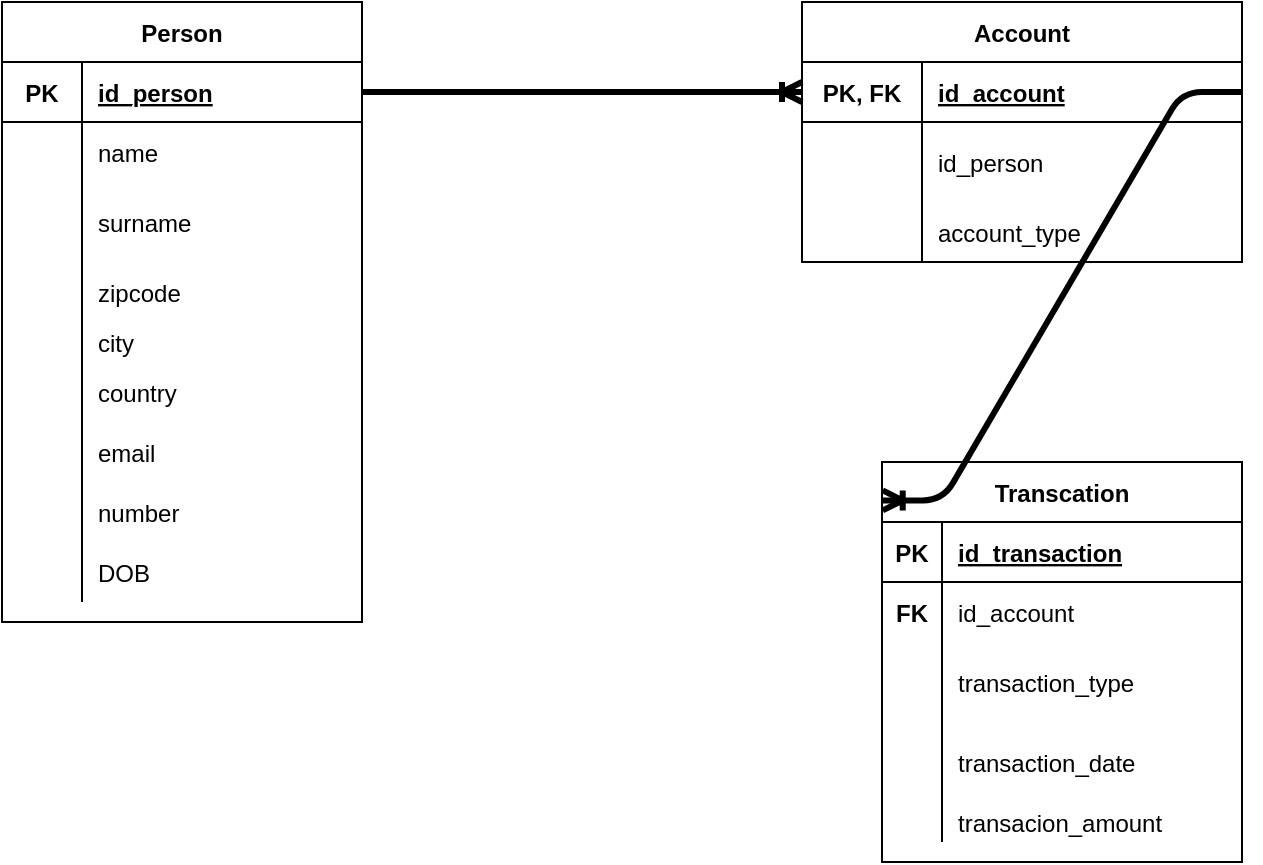 <mxfile version="13.3.0" type="github"><diagram id="WmAcEt03KC9LJKAvqVj6" name="Page-1"><mxGraphModel dx="1253" dy="473" grid="1" gridSize="10" guides="1" tooltips="1" connect="1" arrows="1" fold="1" page="1" pageScale="1" pageWidth="850" pageHeight="1100" math="0" shadow="0"><root><mxCell id="0"/><mxCell id="1" parent="0"/><mxCell id="h3vHnERRa5VFJgBqfxTo-1" value="Person" style="shape=table;startSize=30;container=1;collapsible=1;childLayout=tableLayout;fixedRows=1;rowLines=0;fontStyle=1;align=center;resizeLast=1;" parent="1" vertex="1"><mxGeometry x="140" y="50" width="180" height="310" as="geometry"/></mxCell><mxCell id="h3vHnERRa5VFJgBqfxTo-2" value="" style="shape=partialRectangle;collapsible=0;dropTarget=0;pointerEvents=0;fillColor=none;top=0;left=0;bottom=1;right=0;points=[[0,0.5],[1,0.5]];portConstraint=eastwest;" parent="h3vHnERRa5VFJgBqfxTo-1" vertex="1"><mxGeometry y="30" width="180" height="30" as="geometry"/></mxCell><mxCell id="h3vHnERRa5VFJgBqfxTo-3" value="PK" style="shape=partialRectangle;connectable=0;fillColor=none;top=0;left=0;bottom=0;right=0;fontStyle=1;overflow=hidden;" parent="h3vHnERRa5VFJgBqfxTo-2" vertex="1"><mxGeometry width="40" height="30" as="geometry"/></mxCell><mxCell id="h3vHnERRa5VFJgBqfxTo-4" value="id_person" style="shape=partialRectangle;connectable=0;fillColor=none;top=0;left=0;bottom=0;right=0;align=left;spacingLeft=6;fontStyle=5;overflow=hidden;" parent="h3vHnERRa5VFJgBqfxTo-2" vertex="1"><mxGeometry x="40" width="140" height="30" as="geometry"/></mxCell><mxCell id="h3vHnERRa5VFJgBqfxTo-5" value="" style="shape=partialRectangle;collapsible=0;dropTarget=0;pointerEvents=0;fillColor=none;top=0;left=0;bottom=0;right=0;points=[[0,0.5],[1,0.5]];portConstraint=eastwest;" parent="h3vHnERRa5VFJgBqfxTo-1" vertex="1"><mxGeometry y="60" width="180" height="30" as="geometry"/></mxCell><mxCell id="h3vHnERRa5VFJgBqfxTo-6" value="" style="shape=partialRectangle;connectable=0;fillColor=none;top=0;left=0;bottom=0;right=0;editable=1;overflow=hidden;" parent="h3vHnERRa5VFJgBqfxTo-5" vertex="1"><mxGeometry width="40" height="30" as="geometry"/></mxCell><mxCell id="h3vHnERRa5VFJgBqfxTo-7" value="name" style="shape=partialRectangle;connectable=0;fillColor=none;top=0;left=0;bottom=0;right=0;align=left;spacingLeft=6;overflow=hidden;" parent="h3vHnERRa5VFJgBqfxTo-5" vertex="1"><mxGeometry x="40" width="140" height="30" as="geometry"/></mxCell><mxCell id="h3vHnERRa5VFJgBqfxTo-8" value="" style="shape=partialRectangle;collapsible=0;dropTarget=0;pointerEvents=0;fillColor=none;top=0;left=0;bottom=0;right=0;points=[[0,0.5],[1,0.5]];portConstraint=eastwest;" parent="h3vHnERRa5VFJgBqfxTo-1" vertex="1"><mxGeometry y="90" width="180" height="40" as="geometry"/></mxCell><mxCell id="h3vHnERRa5VFJgBqfxTo-9" value="" style="shape=partialRectangle;connectable=0;fillColor=none;top=0;left=0;bottom=0;right=0;editable=1;overflow=hidden;" parent="h3vHnERRa5VFJgBqfxTo-8" vertex="1"><mxGeometry width="40" height="40" as="geometry"/></mxCell><mxCell id="h3vHnERRa5VFJgBqfxTo-10" value="surname" style="shape=partialRectangle;connectable=0;fillColor=none;top=0;left=0;bottom=0;right=0;align=left;spacingLeft=6;overflow=hidden;" parent="h3vHnERRa5VFJgBqfxTo-8" vertex="1"><mxGeometry x="40" width="140" height="40" as="geometry"/></mxCell><mxCell id="h3vHnERRa5VFJgBqfxTo-11" value="" style="shape=partialRectangle;collapsible=0;dropTarget=0;pointerEvents=0;fillColor=none;top=0;left=0;bottom=0;right=0;points=[[0,0.5],[1,0.5]];portConstraint=eastwest;" parent="h3vHnERRa5VFJgBqfxTo-1" vertex="1"><mxGeometry y="130" width="180" height="30" as="geometry"/></mxCell><mxCell id="h3vHnERRa5VFJgBqfxTo-12" value="" style="shape=partialRectangle;connectable=0;fillColor=none;top=0;left=0;bottom=0;right=0;editable=1;overflow=hidden;" parent="h3vHnERRa5VFJgBqfxTo-11" vertex="1"><mxGeometry width="40" height="30" as="geometry"/></mxCell><mxCell id="h3vHnERRa5VFJgBqfxTo-13" value="zipcode" style="shape=partialRectangle;connectable=0;fillColor=none;top=0;left=0;bottom=0;right=0;align=left;spacingLeft=6;overflow=hidden;" parent="h3vHnERRa5VFJgBqfxTo-11" vertex="1"><mxGeometry x="40" width="140" height="30" as="geometry"/></mxCell><mxCell id="h3vHnERRa5VFJgBqfxTo-15" value="" style="shape=partialRectangle;collapsible=0;dropTarget=0;pointerEvents=0;fillColor=none;top=0;left=0;bottom=0;right=0;points=[[0,0.5],[1,0.5]];portConstraint=eastwest;" parent="h3vHnERRa5VFJgBqfxTo-1" vertex="1"><mxGeometry y="160" width="180" height="20" as="geometry"/></mxCell><mxCell id="h3vHnERRa5VFJgBqfxTo-16" value="" style="shape=partialRectangle;connectable=0;fillColor=none;top=0;left=0;bottom=0;right=0;editable=1;overflow=hidden;" parent="h3vHnERRa5VFJgBqfxTo-15" vertex="1"><mxGeometry width="40" height="20" as="geometry"/></mxCell><mxCell id="h3vHnERRa5VFJgBqfxTo-17" value="city" style="shape=partialRectangle;connectable=0;fillColor=none;top=0;left=0;bottom=0;right=0;align=left;spacingLeft=6;overflow=hidden;" parent="h3vHnERRa5VFJgBqfxTo-15" vertex="1"><mxGeometry x="40" width="140" height="20" as="geometry"/></mxCell><mxCell id="h3vHnERRa5VFJgBqfxTo-18" value="" style="shape=partialRectangle;collapsible=0;dropTarget=0;pointerEvents=0;fillColor=none;top=0;left=0;bottom=0;right=0;points=[[0,0.5],[1,0.5]];portConstraint=eastwest;" parent="h3vHnERRa5VFJgBqfxTo-1" vertex="1"><mxGeometry y="180" width="180" height="30" as="geometry"/></mxCell><mxCell id="h3vHnERRa5VFJgBqfxTo-19" value="" style="shape=partialRectangle;connectable=0;fillColor=none;top=0;left=0;bottom=0;right=0;editable=1;overflow=hidden;" parent="h3vHnERRa5VFJgBqfxTo-18" vertex="1"><mxGeometry width="40" height="30" as="geometry"/></mxCell><mxCell id="h3vHnERRa5VFJgBqfxTo-20" value="country" style="shape=partialRectangle;connectable=0;fillColor=none;top=0;left=0;bottom=0;right=0;align=left;spacingLeft=6;overflow=hidden;" parent="h3vHnERRa5VFJgBqfxTo-18" vertex="1"><mxGeometry x="40" width="140" height="30" as="geometry"/></mxCell><mxCell id="h3vHnERRa5VFJgBqfxTo-21" value="" style="shape=partialRectangle;collapsible=0;dropTarget=0;pointerEvents=0;fillColor=none;top=0;left=0;bottom=0;right=0;points=[[0,0.5],[1,0.5]];portConstraint=eastwest;" parent="h3vHnERRa5VFJgBqfxTo-1" vertex="1"><mxGeometry y="210" width="180" height="30" as="geometry"/></mxCell><mxCell id="h3vHnERRa5VFJgBqfxTo-22" value="" style="shape=partialRectangle;connectable=0;fillColor=none;top=0;left=0;bottom=0;right=0;editable=1;overflow=hidden;" parent="h3vHnERRa5VFJgBqfxTo-21" vertex="1"><mxGeometry width="40" height="30" as="geometry"/></mxCell><mxCell id="h3vHnERRa5VFJgBqfxTo-23" value="email" style="shape=partialRectangle;connectable=0;fillColor=none;top=0;left=0;bottom=0;right=0;align=left;spacingLeft=6;overflow=hidden;" parent="h3vHnERRa5VFJgBqfxTo-21" vertex="1"><mxGeometry x="40" width="140" height="30" as="geometry"/></mxCell><mxCell id="h3vHnERRa5VFJgBqfxTo-24" value="" style="shape=partialRectangle;collapsible=0;dropTarget=0;pointerEvents=0;fillColor=none;top=0;left=0;bottom=0;right=0;points=[[0,0.5],[1,0.5]];portConstraint=eastwest;" parent="h3vHnERRa5VFJgBqfxTo-1" vertex="1"><mxGeometry y="240" width="180" height="30" as="geometry"/></mxCell><mxCell id="h3vHnERRa5VFJgBqfxTo-25" value="" style="shape=partialRectangle;connectable=0;fillColor=none;top=0;left=0;bottom=0;right=0;editable=1;overflow=hidden;" parent="h3vHnERRa5VFJgBqfxTo-24" vertex="1"><mxGeometry width="40" height="30" as="geometry"/></mxCell><mxCell id="h3vHnERRa5VFJgBqfxTo-26" value="number" style="shape=partialRectangle;connectable=0;fillColor=none;top=0;left=0;bottom=0;right=0;align=left;spacingLeft=6;overflow=hidden;" parent="h3vHnERRa5VFJgBqfxTo-24" vertex="1"><mxGeometry x="40" width="140" height="30" as="geometry"/></mxCell><mxCell id="h3vHnERRa5VFJgBqfxTo-27" value="" style="shape=partialRectangle;collapsible=0;dropTarget=0;pointerEvents=0;fillColor=none;top=0;left=0;bottom=0;right=0;points=[[0,0.5],[1,0.5]];portConstraint=eastwest;" parent="h3vHnERRa5VFJgBqfxTo-1" vertex="1"><mxGeometry y="270" width="180" height="30" as="geometry"/></mxCell><mxCell id="h3vHnERRa5VFJgBqfxTo-28" value="" style="shape=partialRectangle;connectable=0;fillColor=none;top=0;left=0;bottom=0;right=0;editable=1;overflow=hidden;" parent="h3vHnERRa5VFJgBqfxTo-27" vertex="1"><mxGeometry width="40" height="30" as="geometry"/></mxCell><mxCell id="h3vHnERRa5VFJgBqfxTo-29" value="DOB" style="shape=partialRectangle;connectable=0;fillColor=none;top=0;left=0;bottom=0;right=0;align=left;spacingLeft=6;overflow=hidden;" parent="h3vHnERRa5VFJgBqfxTo-27" vertex="1"><mxGeometry x="40" width="140" height="30" as="geometry"/></mxCell><mxCell id="h3vHnERRa5VFJgBqfxTo-129" value="" style="edgeStyle=entityRelationEdgeStyle;fontSize=12;html=1;endArrow=ERoneToMany;exitX=1;exitY=0.5;exitDx=0;exitDy=0;entryX=0;entryY=0.5;entryDx=0;entryDy=0;strokeWidth=3;" parent="1" source="h3vHnERRa5VFJgBqfxTo-2" target="h3vHnERRa5VFJgBqfxTo-31" edge="1"><mxGeometry width="100" height="100" relative="1" as="geometry"><mxPoint x="300" y="280" as="sourcePoint"/><mxPoint x="400" y="180" as="targetPoint"/></mxGeometry></mxCell><mxCell id="h3vHnERRa5VFJgBqfxTo-30" value="Account" style="shape=table;startSize=30;container=1;collapsible=1;childLayout=tableLayout;fixedRows=1;rowLines=0;fontStyle=1;align=center;resizeLast=1;" parent="1" vertex="1"><mxGeometry x="540" y="50" width="220" height="130" as="geometry"/></mxCell><mxCell id="h3vHnERRa5VFJgBqfxTo-31" value="" style="shape=partialRectangle;collapsible=0;dropTarget=0;pointerEvents=0;fillColor=none;top=0;left=0;bottom=1;right=0;points=[[0,0.5],[1,0.5]];portConstraint=eastwest;" parent="h3vHnERRa5VFJgBqfxTo-30" vertex="1"><mxGeometry y="30" width="220" height="30" as="geometry"/></mxCell><mxCell id="h3vHnERRa5VFJgBqfxTo-32" value="PK, FK" style="shape=partialRectangle;connectable=0;fillColor=none;top=0;left=0;bottom=0;right=0;fontStyle=1;overflow=hidden;" parent="h3vHnERRa5VFJgBqfxTo-31" vertex="1"><mxGeometry width="60" height="30" as="geometry"/></mxCell><mxCell id="h3vHnERRa5VFJgBqfxTo-33" value="id_account" style="shape=partialRectangle;connectable=0;fillColor=none;top=0;left=0;bottom=0;right=0;align=left;spacingLeft=6;fontStyle=5;overflow=hidden;" parent="h3vHnERRa5VFJgBqfxTo-31" vertex="1"><mxGeometry x="60" width="160" height="30" as="geometry"/></mxCell><mxCell id="h3vHnERRa5VFJgBqfxTo-37" value="" style="shape=partialRectangle;collapsible=0;dropTarget=0;pointerEvents=0;fillColor=none;top=0;left=0;bottom=0;right=0;points=[[0,0.5],[1,0.5]];portConstraint=eastwest;" parent="h3vHnERRa5VFJgBqfxTo-30" vertex="1"><mxGeometry y="60" width="220" height="40" as="geometry"/></mxCell><mxCell id="h3vHnERRa5VFJgBqfxTo-38" value="" style="shape=partialRectangle;connectable=0;fillColor=none;top=0;left=0;bottom=0;right=0;editable=1;overflow=hidden;" parent="h3vHnERRa5VFJgBqfxTo-37" vertex="1"><mxGeometry width="60" height="40" as="geometry"/></mxCell><mxCell id="h3vHnERRa5VFJgBqfxTo-39" value="id_person" style="shape=partialRectangle;connectable=0;fillColor=none;top=0;left=0;bottom=0;right=0;align=left;spacingLeft=6;overflow=hidden;" parent="h3vHnERRa5VFJgBqfxTo-37" vertex="1"><mxGeometry x="60" width="160" height="40" as="geometry"/></mxCell><mxCell id="h3vHnERRa5VFJgBqfxTo-40" value="" style="shape=partialRectangle;collapsible=0;dropTarget=0;pointerEvents=0;fillColor=none;top=0;left=0;bottom=0;right=0;points=[[0,0.5],[1,0.5]];portConstraint=eastwest;" parent="h3vHnERRa5VFJgBqfxTo-30" vertex="1"><mxGeometry y="100" width="220" height="30" as="geometry"/></mxCell><mxCell id="h3vHnERRa5VFJgBqfxTo-41" value="" style="shape=partialRectangle;connectable=0;fillColor=none;top=0;left=0;bottom=0;right=0;editable=1;overflow=hidden;" parent="h3vHnERRa5VFJgBqfxTo-40" vertex="1"><mxGeometry width="60" height="30" as="geometry"/></mxCell><mxCell id="h3vHnERRa5VFJgBqfxTo-42" value="account_type" style="shape=partialRectangle;connectable=0;fillColor=none;top=0;left=0;bottom=0;right=0;align=left;spacingLeft=6;overflow=hidden;" parent="h3vHnERRa5VFJgBqfxTo-40" vertex="1"><mxGeometry x="60" width="160" height="30" as="geometry"/></mxCell><mxCell id="h3vHnERRa5VFJgBqfxTo-71" value="Transcation" style="shape=table;startSize=30;container=1;collapsible=1;childLayout=tableLayout;fixedRows=1;rowLines=0;fontStyle=1;align=center;resizeLast=1;" parent="1" vertex="1"><mxGeometry x="580" y="280" width="180" height="200" as="geometry"/></mxCell><mxCell id="h3vHnERRa5VFJgBqfxTo-72" value="" style="shape=partialRectangle;collapsible=0;dropTarget=0;pointerEvents=0;fillColor=none;top=0;left=0;bottom=1;right=0;points=[[0,0.5],[1,0.5]];portConstraint=eastwest;" parent="h3vHnERRa5VFJgBqfxTo-71" vertex="1"><mxGeometry y="30" width="180" height="30" as="geometry"/></mxCell><mxCell id="h3vHnERRa5VFJgBqfxTo-73" value="PK" style="shape=partialRectangle;connectable=0;fillColor=none;top=0;left=0;bottom=0;right=0;fontStyle=1;overflow=hidden;" parent="h3vHnERRa5VFJgBqfxTo-72" vertex="1"><mxGeometry width="30" height="30" as="geometry"/></mxCell><mxCell id="h3vHnERRa5VFJgBqfxTo-74" value="id_transaction" style="shape=partialRectangle;connectable=0;fillColor=none;top=0;left=0;bottom=0;right=0;align=left;spacingLeft=6;fontStyle=5;overflow=hidden;" parent="h3vHnERRa5VFJgBqfxTo-72" vertex="1"><mxGeometry x="30" width="150" height="30" as="geometry"/></mxCell><mxCell id="h3vHnERRa5VFJgBqfxTo-75" value="" style="shape=partialRectangle;collapsible=0;dropTarget=0;pointerEvents=0;fillColor=none;top=0;left=0;bottom=0;right=0;points=[[0,0.5],[1,0.5]];portConstraint=eastwest;" parent="h3vHnERRa5VFJgBqfxTo-71" vertex="1"><mxGeometry y="60" width="180" height="30" as="geometry"/></mxCell><mxCell id="h3vHnERRa5VFJgBqfxTo-76" value="FK" style="shape=partialRectangle;connectable=0;fillColor=none;top=0;left=0;bottom=0;right=0;editable=1;overflow=hidden;fontStyle=1" parent="h3vHnERRa5VFJgBqfxTo-75" vertex="1"><mxGeometry width="30" height="30" as="geometry"/></mxCell><mxCell id="h3vHnERRa5VFJgBqfxTo-77" value="id_account" style="shape=partialRectangle;connectable=0;fillColor=none;top=0;left=0;bottom=0;right=0;align=left;spacingLeft=6;overflow=hidden;" parent="h3vHnERRa5VFJgBqfxTo-75" vertex="1"><mxGeometry x="30" width="150" height="30" as="geometry"/></mxCell><mxCell id="h3vHnERRa5VFJgBqfxTo-78" value="" style="shape=partialRectangle;collapsible=0;dropTarget=0;pointerEvents=0;fillColor=none;top=0;left=0;bottom=0;right=0;points=[[0,0.5],[1,0.5]];portConstraint=eastwest;" parent="h3vHnERRa5VFJgBqfxTo-71" vertex="1"><mxGeometry y="90" width="180" height="40" as="geometry"/></mxCell><mxCell id="h3vHnERRa5VFJgBqfxTo-79" value="" style="shape=partialRectangle;connectable=0;fillColor=none;top=0;left=0;bottom=0;right=0;editable=1;overflow=hidden;" parent="h3vHnERRa5VFJgBqfxTo-78" vertex="1"><mxGeometry width="30" height="40" as="geometry"/></mxCell><mxCell id="h3vHnERRa5VFJgBqfxTo-80" value="transaction_type" style="shape=partialRectangle;connectable=0;fillColor=none;top=0;left=0;bottom=0;right=0;align=left;spacingLeft=6;overflow=hidden;" parent="h3vHnERRa5VFJgBqfxTo-78" vertex="1"><mxGeometry x="30" width="150" height="40" as="geometry"/></mxCell><mxCell id="h3vHnERRa5VFJgBqfxTo-81" value="" style="shape=partialRectangle;collapsible=0;dropTarget=0;pointerEvents=0;fillColor=none;top=0;left=0;bottom=0;right=0;points=[[0,0.5],[1,0.5]];portConstraint=eastwest;" parent="h3vHnERRa5VFJgBqfxTo-71" vertex="1"><mxGeometry y="130" width="180" height="40" as="geometry"/></mxCell><mxCell id="h3vHnERRa5VFJgBqfxTo-82" value="" style="shape=partialRectangle;connectable=0;fillColor=none;top=0;left=0;bottom=0;right=0;editable=1;overflow=hidden;" parent="h3vHnERRa5VFJgBqfxTo-81" vertex="1"><mxGeometry width="30" height="40" as="geometry"/></mxCell><mxCell id="h3vHnERRa5VFJgBqfxTo-83" value="transaction_date" style="shape=partialRectangle;connectable=0;fillColor=none;top=0;left=0;bottom=0;right=0;align=left;spacingLeft=6;overflow=hidden;" parent="h3vHnERRa5VFJgBqfxTo-81" vertex="1"><mxGeometry x="30" width="150" height="40" as="geometry"/></mxCell><mxCell id="h3vHnERRa5VFJgBqfxTo-84" value="" style="shape=partialRectangle;collapsible=0;dropTarget=0;pointerEvents=0;fillColor=none;top=0;left=0;bottom=0;right=0;points=[[0,0.5],[1,0.5]];portConstraint=eastwest;" parent="h3vHnERRa5VFJgBqfxTo-71" vertex="1"><mxGeometry y="170" width="180" height="20" as="geometry"/></mxCell><mxCell id="h3vHnERRa5VFJgBqfxTo-85" value="" style="shape=partialRectangle;connectable=0;fillColor=none;top=0;left=0;bottom=0;right=0;editable=1;overflow=hidden;" parent="h3vHnERRa5VFJgBqfxTo-84" vertex="1"><mxGeometry width="30" height="20" as="geometry"/></mxCell><mxCell id="h3vHnERRa5VFJgBqfxTo-86" value="transacion_amount" style="shape=partialRectangle;connectable=0;fillColor=none;top=0;left=0;bottom=0;right=0;align=left;spacingLeft=6;overflow=hidden;" parent="h3vHnERRa5VFJgBqfxTo-84" vertex="1"><mxGeometry x="30" width="150" height="20" as="geometry"/></mxCell><mxCell id="h3vHnERRa5VFJgBqfxTo-130" value="" style="edgeStyle=entityRelationEdgeStyle;fontSize=12;html=1;endArrow=ERoneToMany;strokeWidth=3;entryX=0.002;entryY=0.096;entryDx=0;entryDy=0;entryPerimeter=0;exitX=1;exitY=0.5;exitDx=0;exitDy=0;" parent="1" source="h3vHnERRa5VFJgBqfxTo-31" target="h3vHnERRa5VFJgBqfxTo-71" edge="1"><mxGeometry width="100" height="100" relative="1" as="geometry"><mxPoint x="430" y="303" as="sourcePoint"/><mxPoint x="850" y="170" as="targetPoint"/></mxGeometry></mxCell></root></mxGraphModel></diagram></mxfile>